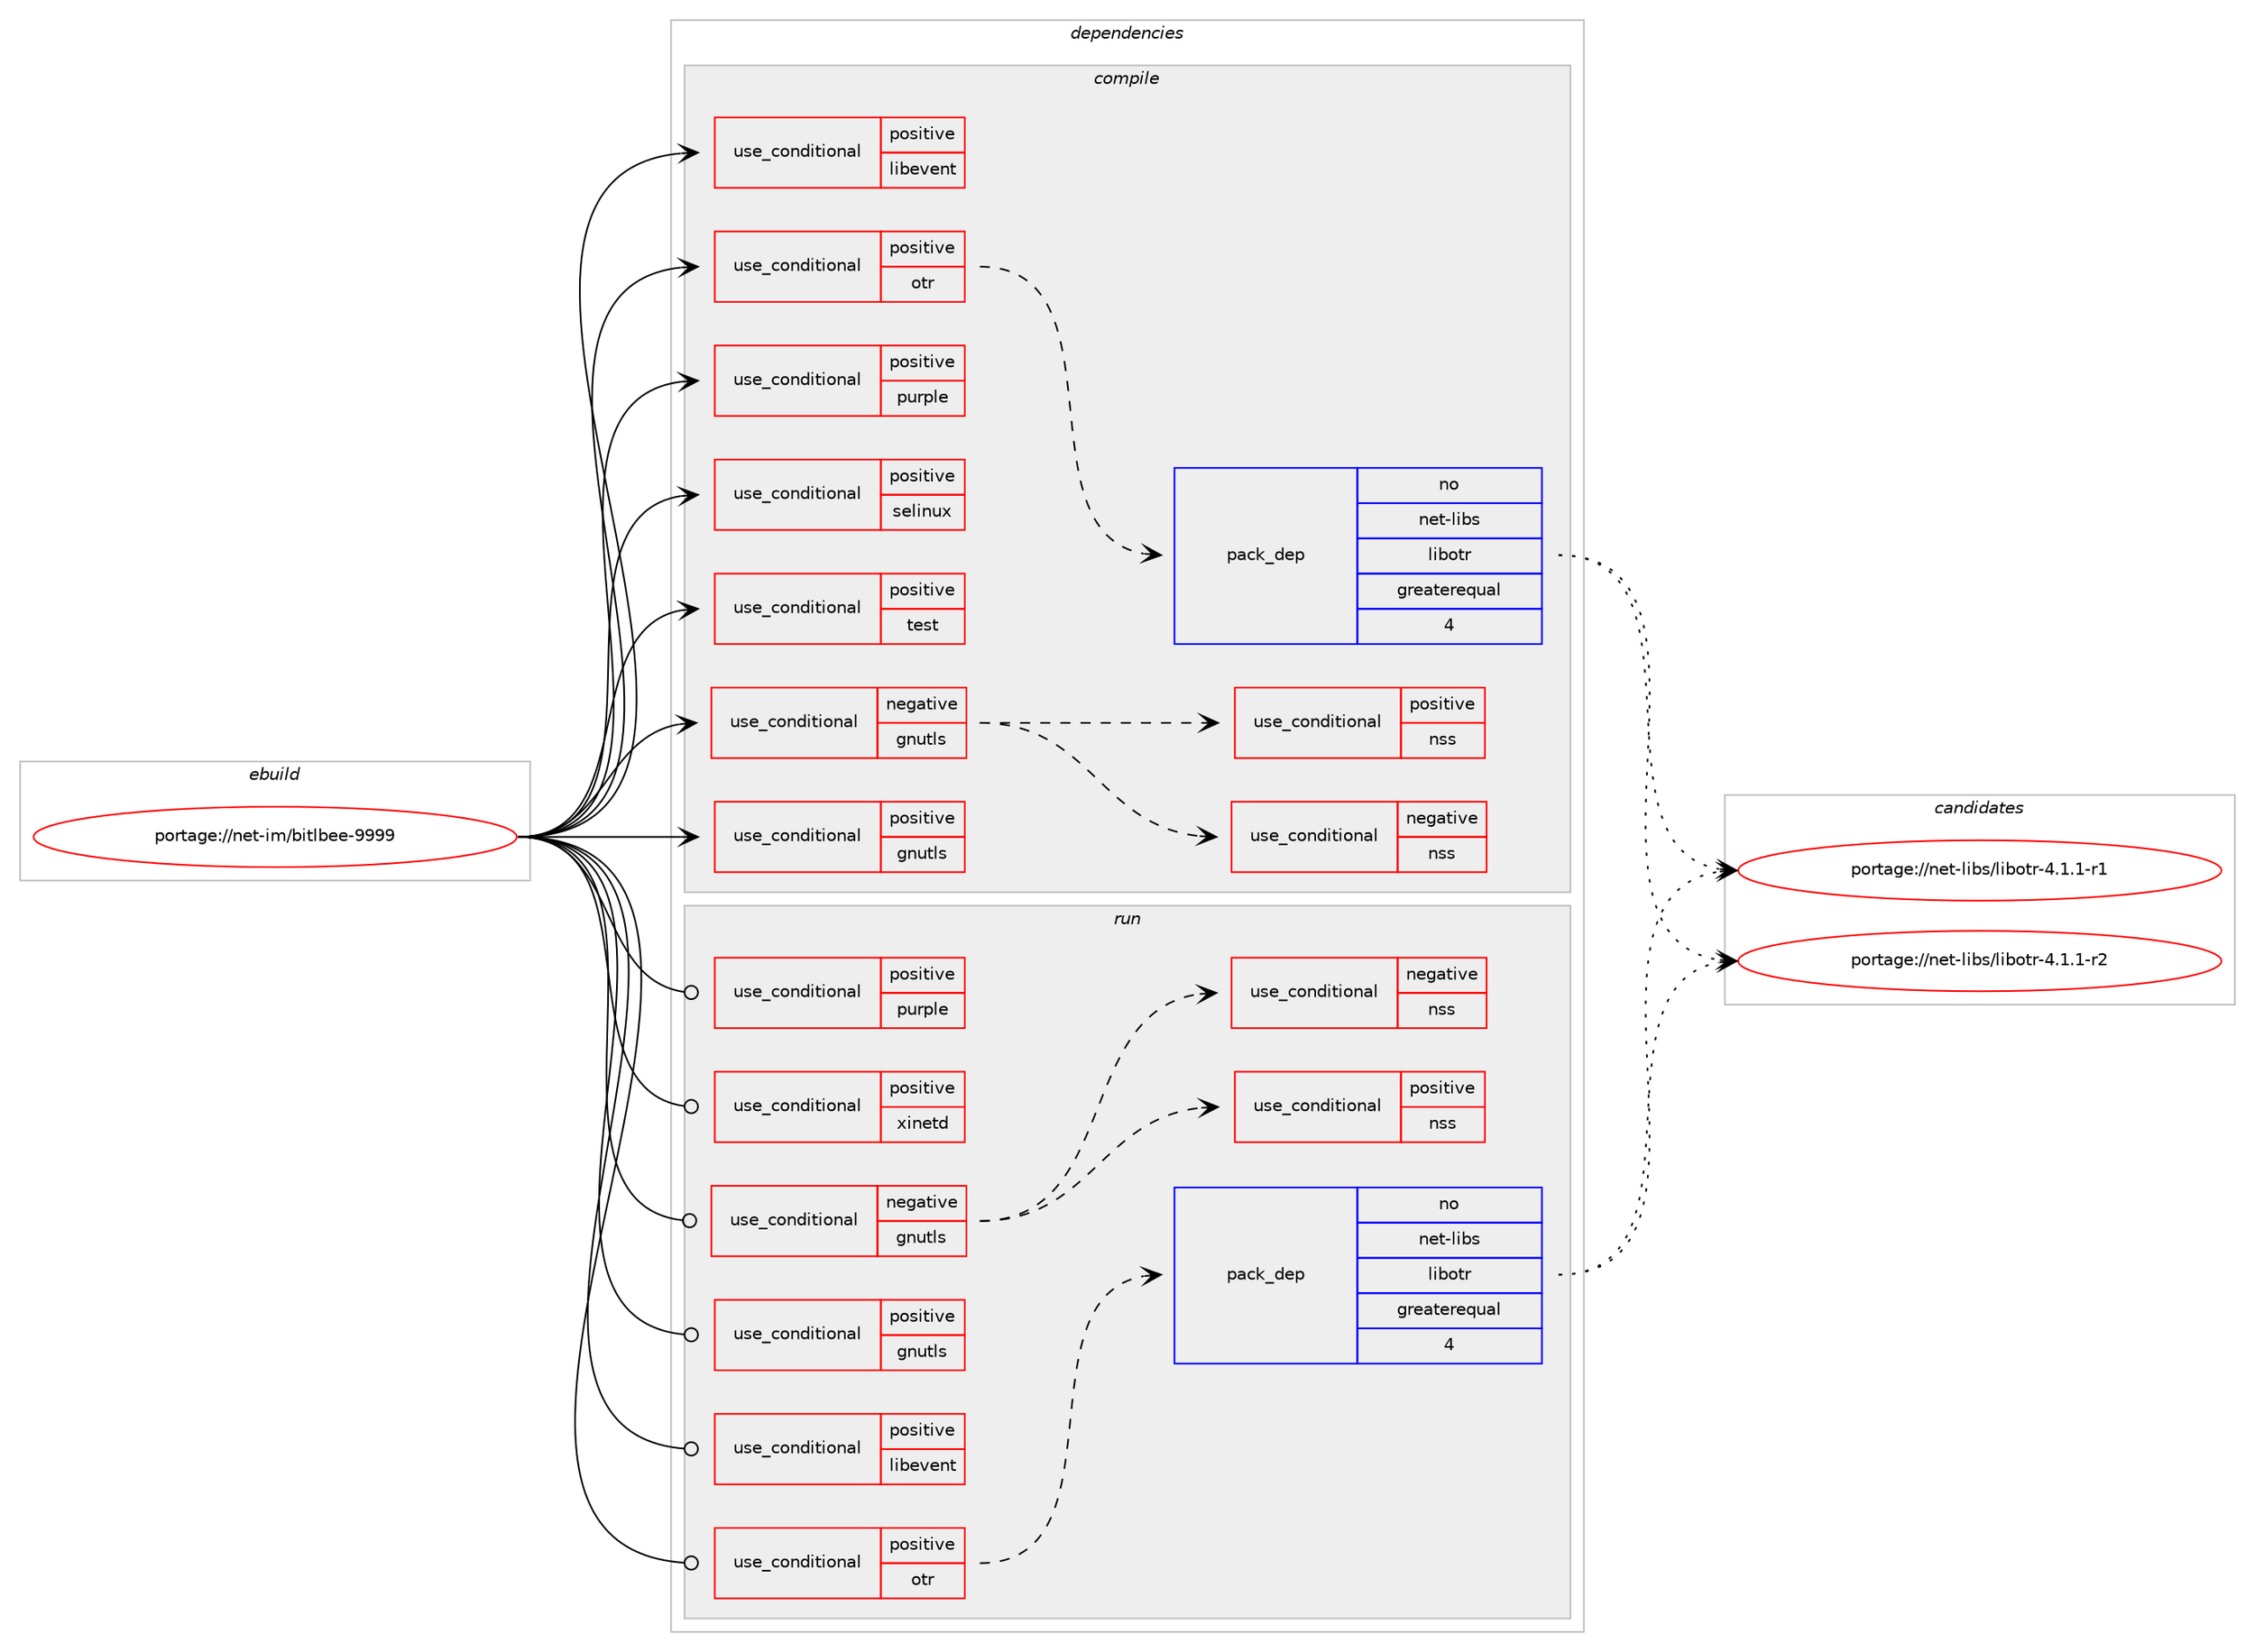 digraph prolog {

# *************
# Graph options
# *************

newrank=true;
concentrate=true;
compound=true;
graph [rankdir=LR,fontname=Helvetica,fontsize=10,ranksep=1.5];#, ranksep=2.5, nodesep=0.2];
edge  [arrowhead=vee];
node  [fontname=Helvetica,fontsize=10];

# **********
# The ebuild
# **********

subgraph cluster_leftcol {
color=gray;
rank=same;
label=<<i>ebuild</i>>;
id [label="portage://net-im/bitlbee-9999", color=red, width=4, href="../net-im/bitlbee-9999.svg"];
}

# ****************
# The dependencies
# ****************

subgraph cluster_midcol {
color=gray;
label=<<i>dependencies</i>>;
subgraph cluster_compile {
fillcolor="#eeeeee";
style=filled;
label=<<i>compile</i>>;
subgraph cond88884 {
dependency179061 [label=<<TABLE BORDER="0" CELLBORDER="1" CELLSPACING="0" CELLPADDING="4"><TR><TD ROWSPAN="3" CELLPADDING="10">use_conditional</TD></TR><TR><TD>negative</TD></TR><TR><TD>gnutls</TD></TR></TABLE>>, shape=none, color=red];
subgraph cond88885 {
dependency179062 [label=<<TABLE BORDER="0" CELLBORDER="1" CELLSPACING="0" CELLPADDING="4"><TR><TD ROWSPAN="3" CELLPADDING="10">use_conditional</TD></TR><TR><TD>positive</TD></TR><TR><TD>nss</TD></TR></TABLE>>, shape=none, color=red];
# *** BEGIN UNKNOWN DEPENDENCY TYPE (TODO) ***
# dependency179062 -> package_dependency(portage://net-im/bitlbee-9999,install,no,dev-libs,nss,none,[,,],[],[])
# *** END UNKNOWN DEPENDENCY TYPE (TODO) ***

}
dependency179061:e -> dependency179062:w [weight=20,style="dashed",arrowhead="vee"];
subgraph cond88886 {
dependency179063 [label=<<TABLE BORDER="0" CELLBORDER="1" CELLSPACING="0" CELLPADDING="4"><TR><TD ROWSPAN="3" CELLPADDING="10">use_conditional</TD></TR><TR><TD>negative</TD></TR><TR><TD>nss</TD></TR></TABLE>>, shape=none, color=red];
# *** BEGIN UNKNOWN DEPENDENCY TYPE (TODO) ***
# dependency179063 -> package_dependency(portage://net-im/bitlbee-9999,install,no,dev-libs,openssl,none,[,,],[slot(0),equal],[])
# *** END UNKNOWN DEPENDENCY TYPE (TODO) ***

}
dependency179061:e -> dependency179063:w [weight=20,style="dashed",arrowhead="vee"];
}
id:e -> dependency179061:w [weight=20,style="solid",arrowhead="vee"];
subgraph cond88887 {
dependency179064 [label=<<TABLE BORDER="0" CELLBORDER="1" CELLSPACING="0" CELLPADDING="4"><TR><TD ROWSPAN="3" CELLPADDING="10">use_conditional</TD></TR><TR><TD>positive</TD></TR><TR><TD>gnutls</TD></TR></TABLE>>, shape=none, color=red];
# *** BEGIN UNKNOWN DEPENDENCY TYPE (TODO) ***
# dependency179064 -> package_dependency(portage://net-im/bitlbee-9999,install,no,net-libs,gnutls,none,[,,],any_same_slot,[])
# *** END UNKNOWN DEPENDENCY TYPE (TODO) ***

}
id:e -> dependency179064:w [weight=20,style="solid",arrowhead="vee"];
subgraph cond88888 {
dependency179065 [label=<<TABLE BORDER="0" CELLBORDER="1" CELLSPACING="0" CELLPADDING="4"><TR><TD ROWSPAN="3" CELLPADDING="10">use_conditional</TD></TR><TR><TD>positive</TD></TR><TR><TD>libevent</TD></TR></TABLE>>, shape=none, color=red];
# *** BEGIN UNKNOWN DEPENDENCY TYPE (TODO) ***
# dependency179065 -> package_dependency(portage://net-im/bitlbee-9999,install,no,dev-libs,libevent,none,[,,],any_same_slot,[])
# *** END UNKNOWN DEPENDENCY TYPE (TODO) ***

}
id:e -> dependency179065:w [weight=20,style="solid",arrowhead="vee"];
subgraph cond88889 {
dependency179066 [label=<<TABLE BORDER="0" CELLBORDER="1" CELLSPACING="0" CELLPADDING="4"><TR><TD ROWSPAN="3" CELLPADDING="10">use_conditional</TD></TR><TR><TD>positive</TD></TR><TR><TD>otr</TD></TR></TABLE>>, shape=none, color=red];
subgraph pack87634 {
dependency179067 [label=<<TABLE BORDER="0" CELLBORDER="1" CELLSPACING="0" CELLPADDING="4" WIDTH="220"><TR><TD ROWSPAN="6" CELLPADDING="30">pack_dep</TD></TR><TR><TD WIDTH="110">no</TD></TR><TR><TD>net-libs</TD></TR><TR><TD>libotr</TD></TR><TR><TD>greaterequal</TD></TR><TR><TD>4</TD></TR></TABLE>>, shape=none, color=blue];
}
dependency179066:e -> dependency179067:w [weight=20,style="dashed",arrowhead="vee"];
}
id:e -> dependency179066:w [weight=20,style="solid",arrowhead="vee"];
subgraph cond88890 {
dependency179068 [label=<<TABLE BORDER="0" CELLBORDER="1" CELLSPACING="0" CELLPADDING="4"><TR><TD ROWSPAN="3" CELLPADDING="10">use_conditional</TD></TR><TR><TD>positive</TD></TR><TR><TD>purple</TD></TR></TABLE>>, shape=none, color=red];
# *** BEGIN UNKNOWN DEPENDENCY TYPE (TODO) ***
# dependency179068 -> package_dependency(portage://net-im/bitlbee-9999,install,no,net-im,pidgin,none,[,,],[],[])
# *** END UNKNOWN DEPENDENCY TYPE (TODO) ***

}
id:e -> dependency179068:w [weight=20,style="solid",arrowhead="vee"];
subgraph cond88891 {
dependency179069 [label=<<TABLE BORDER="0" CELLBORDER="1" CELLSPACING="0" CELLPADDING="4"><TR><TD ROWSPAN="3" CELLPADDING="10">use_conditional</TD></TR><TR><TD>positive</TD></TR><TR><TD>selinux</TD></TR></TABLE>>, shape=none, color=red];
# *** BEGIN UNKNOWN DEPENDENCY TYPE (TODO) ***
# dependency179069 -> package_dependency(portage://net-im/bitlbee-9999,install,no,sec-policy,selinux-bitlbee,none,[,,],[],[])
# *** END UNKNOWN DEPENDENCY TYPE (TODO) ***

}
id:e -> dependency179069:w [weight=20,style="solid",arrowhead="vee"];
subgraph cond88892 {
dependency179070 [label=<<TABLE BORDER="0" CELLBORDER="1" CELLSPACING="0" CELLPADDING="4"><TR><TD ROWSPAN="3" CELLPADDING="10">use_conditional</TD></TR><TR><TD>positive</TD></TR><TR><TD>test</TD></TR></TABLE>>, shape=none, color=red];
# *** BEGIN UNKNOWN DEPENDENCY TYPE (TODO) ***
# dependency179070 -> package_dependency(portage://net-im/bitlbee-9999,install,no,dev-libs,check,none,[,,],[],[])
# *** END UNKNOWN DEPENDENCY TYPE (TODO) ***

}
id:e -> dependency179070:w [weight=20,style="solid",arrowhead="vee"];
# *** BEGIN UNKNOWN DEPENDENCY TYPE (TODO) ***
# id -> package_dependency(portage://net-im/bitlbee-9999,install,no,acct-group,bitlbee,none,[,,],[],[])
# *** END UNKNOWN DEPENDENCY TYPE (TODO) ***

# *** BEGIN UNKNOWN DEPENDENCY TYPE (TODO) ***
# id -> package_dependency(portage://net-im/bitlbee-9999,install,no,acct-user,bitlbee,none,[,,],[],[])
# *** END UNKNOWN DEPENDENCY TYPE (TODO) ***

# *** BEGIN UNKNOWN DEPENDENCY TYPE (TODO) ***
# id -> package_dependency(portage://net-im/bitlbee-9999,install,no,dev-libs,glib,none,[,,],[slot(2)],[])
# *** END UNKNOWN DEPENDENCY TYPE (TODO) ***

# *** BEGIN UNKNOWN DEPENDENCY TYPE (TODO) ***
# id -> package_dependency(portage://net-im/bitlbee-9999,install,no,dev-libs,json-parser,none,[,,],any_same_slot,[])
# *** END UNKNOWN DEPENDENCY TYPE (TODO) ***

}
subgraph cluster_compileandrun {
fillcolor="#eeeeee";
style=filled;
label=<<i>compile and run</i>>;
}
subgraph cluster_run {
fillcolor="#eeeeee";
style=filled;
label=<<i>run</i>>;
subgraph cond88893 {
dependency179071 [label=<<TABLE BORDER="0" CELLBORDER="1" CELLSPACING="0" CELLPADDING="4"><TR><TD ROWSPAN="3" CELLPADDING="10">use_conditional</TD></TR><TR><TD>negative</TD></TR><TR><TD>gnutls</TD></TR></TABLE>>, shape=none, color=red];
subgraph cond88894 {
dependency179072 [label=<<TABLE BORDER="0" CELLBORDER="1" CELLSPACING="0" CELLPADDING="4"><TR><TD ROWSPAN="3" CELLPADDING="10">use_conditional</TD></TR><TR><TD>positive</TD></TR><TR><TD>nss</TD></TR></TABLE>>, shape=none, color=red];
# *** BEGIN UNKNOWN DEPENDENCY TYPE (TODO) ***
# dependency179072 -> package_dependency(portage://net-im/bitlbee-9999,run,no,dev-libs,nss,none,[,,],[],[])
# *** END UNKNOWN DEPENDENCY TYPE (TODO) ***

}
dependency179071:e -> dependency179072:w [weight=20,style="dashed",arrowhead="vee"];
subgraph cond88895 {
dependency179073 [label=<<TABLE BORDER="0" CELLBORDER="1" CELLSPACING="0" CELLPADDING="4"><TR><TD ROWSPAN="3" CELLPADDING="10">use_conditional</TD></TR><TR><TD>negative</TD></TR><TR><TD>nss</TD></TR></TABLE>>, shape=none, color=red];
# *** BEGIN UNKNOWN DEPENDENCY TYPE (TODO) ***
# dependency179073 -> package_dependency(portage://net-im/bitlbee-9999,run,no,dev-libs,openssl,none,[,,],[slot(0),equal],[])
# *** END UNKNOWN DEPENDENCY TYPE (TODO) ***

}
dependency179071:e -> dependency179073:w [weight=20,style="dashed",arrowhead="vee"];
}
id:e -> dependency179071:w [weight=20,style="solid",arrowhead="odot"];
subgraph cond88896 {
dependency179074 [label=<<TABLE BORDER="0" CELLBORDER="1" CELLSPACING="0" CELLPADDING="4"><TR><TD ROWSPAN="3" CELLPADDING="10">use_conditional</TD></TR><TR><TD>positive</TD></TR><TR><TD>gnutls</TD></TR></TABLE>>, shape=none, color=red];
# *** BEGIN UNKNOWN DEPENDENCY TYPE (TODO) ***
# dependency179074 -> package_dependency(portage://net-im/bitlbee-9999,run,no,net-libs,gnutls,none,[,,],any_same_slot,[])
# *** END UNKNOWN DEPENDENCY TYPE (TODO) ***

}
id:e -> dependency179074:w [weight=20,style="solid",arrowhead="odot"];
subgraph cond88897 {
dependency179075 [label=<<TABLE BORDER="0" CELLBORDER="1" CELLSPACING="0" CELLPADDING="4"><TR><TD ROWSPAN="3" CELLPADDING="10">use_conditional</TD></TR><TR><TD>positive</TD></TR><TR><TD>libevent</TD></TR></TABLE>>, shape=none, color=red];
# *** BEGIN UNKNOWN DEPENDENCY TYPE (TODO) ***
# dependency179075 -> package_dependency(portage://net-im/bitlbee-9999,run,no,dev-libs,libevent,none,[,,],any_same_slot,[])
# *** END UNKNOWN DEPENDENCY TYPE (TODO) ***

}
id:e -> dependency179075:w [weight=20,style="solid",arrowhead="odot"];
subgraph cond88898 {
dependency179076 [label=<<TABLE BORDER="0" CELLBORDER="1" CELLSPACING="0" CELLPADDING="4"><TR><TD ROWSPAN="3" CELLPADDING="10">use_conditional</TD></TR><TR><TD>positive</TD></TR><TR><TD>otr</TD></TR></TABLE>>, shape=none, color=red];
subgraph pack87635 {
dependency179077 [label=<<TABLE BORDER="0" CELLBORDER="1" CELLSPACING="0" CELLPADDING="4" WIDTH="220"><TR><TD ROWSPAN="6" CELLPADDING="30">pack_dep</TD></TR><TR><TD WIDTH="110">no</TD></TR><TR><TD>net-libs</TD></TR><TR><TD>libotr</TD></TR><TR><TD>greaterequal</TD></TR><TR><TD>4</TD></TR></TABLE>>, shape=none, color=blue];
}
dependency179076:e -> dependency179077:w [weight=20,style="dashed",arrowhead="vee"];
}
id:e -> dependency179076:w [weight=20,style="solid",arrowhead="odot"];
subgraph cond88899 {
dependency179078 [label=<<TABLE BORDER="0" CELLBORDER="1" CELLSPACING="0" CELLPADDING="4"><TR><TD ROWSPAN="3" CELLPADDING="10">use_conditional</TD></TR><TR><TD>positive</TD></TR><TR><TD>purple</TD></TR></TABLE>>, shape=none, color=red];
# *** BEGIN UNKNOWN DEPENDENCY TYPE (TODO) ***
# dependency179078 -> package_dependency(portage://net-im/bitlbee-9999,run,no,net-im,pidgin,none,[,,],[],[])
# *** END UNKNOWN DEPENDENCY TYPE (TODO) ***

}
id:e -> dependency179078:w [weight=20,style="solid",arrowhead="odot"];
subgraph cond88900 {
dependency179079 [label=<<TABLE BORDER="0" CELLBORDER="1" CELLSPACING="0" CELLPADDING="4"><TR><TD ROWSPAN="3" CELLPADDING="10">use_conditional</TD></TR><TR><TD>positive</TD></TR><TR><TD>xinetd</TD></TR></TABLE>>, shape=none, color=red];
# *** BEGIN UNKNOWN DEPENDENCY TYPE (TODO) ***
# dependency179079 -> package_dependency(portage://net-im/bitlbee-9999,run,no,sys-apps,xinetd,none,[,,],[],[])
# *** END UNKNOWN DEPENDENCY TYPE (TODO) ***

}
id:e -> dependency179079:w [weight=20,style="solid",arrowhead="odot"];
# *** BEGIN UNKNOWN DEPENDENCY TYPE (TODO) ***
# id -> package_dependency(portage://net-im/bitlbee-9999,run,no,acct-group,bitlbee,none,[,,],[],[])
# *** END UNKNOWN DEPENDENCY TYPE (TODO) ***

# *** BEGIN UNKNOWN DEPENDENCY TYPE (TODO) ***
# id -> package_dependency(portage://net-im/bitlbee-9999,run,no,acct-user,bitlbee,none,[,,],[],[])
# *** END UNKNOWN DEPENDENCY TYPE (TODO) ***

# *** BEGIN UNKNOWN DEPENDENCY TYPE (TODO) ***
# id -> package_dependency(portage://net-im/bitlbee-9999,run,no,dev-libs,glib,none,[,,],[slot(2)],[])
# *** END UNKNOWN DEPENDENCY TYPE (TODO) ***

# *** BEGIN UNKNOWN DEPENDENCY TYPE (TODO) ***
# id -> package_dependency(portage://net-im/bitlbee-9999,run,no,dev-libs,json-parser,none,[,,],any_same_slot,[])
# *** END UNKNOWN DEPENDENCY TYPE (TODO) ***

}
}

# **************
# The candidates
# **************

subgraph cluster_choices {
rank=same;
color=gray;
label=<<i>candidates</i>>;

subgraph choice87634 {
color=black;
nodesep=1;
choice110101116451081059811547108105981111161144552464946494511449 [label="portage://net-libs/libotr-4.1.1-r1", color=red, width=4,href="../net-libs/libotr-4.1.1-r1.svg"];
choice110101116451081059811547108105981111161144552464946494511450 [label="portage://net-libs/libotr-4.1.1-r2", color=red, width=4,href="../net-libs/libotr-4.1.1-r2.svg"];
dependency179067:e -> choice110101116451081059811547108105981111161144552464946494511449:w [style=dotted,weight="100"];
dependency179067:e -> choice110101116451081059811547108105981111161144552464946494511450:w [style=dotted,weight="100"];
}
subgraph choice87635 {
color=black;
nodesep=1;
choice110101116451081059811547108105981111161144552464946494511449 [label="portage://net-libs/libotr-4.1.1-r1", color=red, width=4,href="../net-libs/libotr-4.1.1-r1.svg"];
choice110101116451081059811547108105981111161144552464946494511450 [label="portage://net-libs/libotr-4.1.1-r2", color=red, width=4,href="../net-libs/libotr-4.1.1-r2.svg"];
dependency179077:e -> choice110101116451081059811547108105981111161144552464946494511449:w [style=dotted,weight="100"];
dependency179077:e -> choice110101116451081059811547108105981111161144552464946494511450:w [style=dotted,weight="100"];
}
}

}
